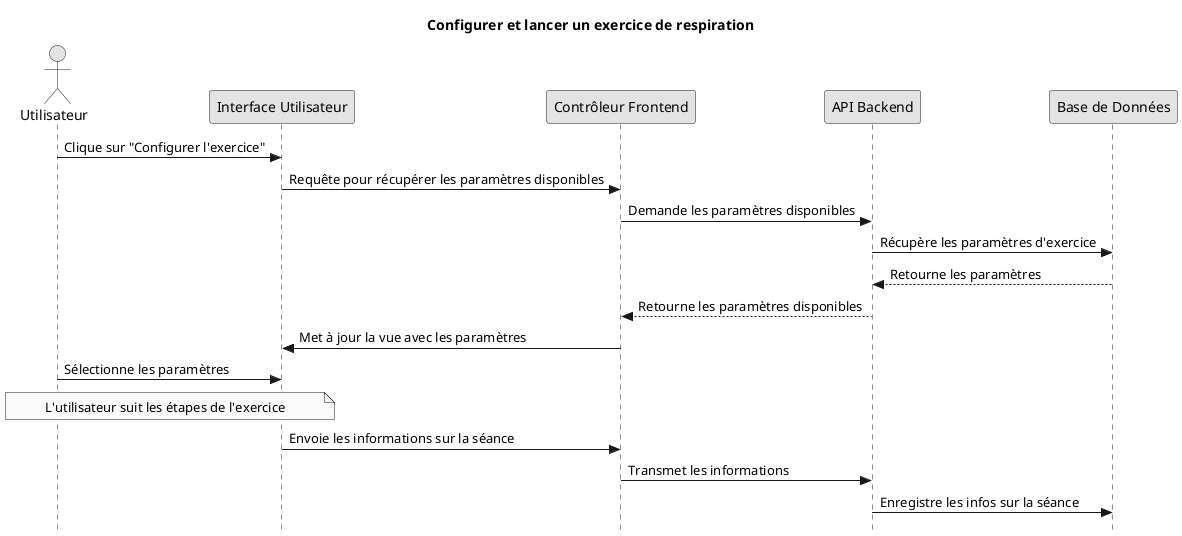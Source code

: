@startuml

skinparam style strictuml
skinparam monochrome true
title
    Configurer et lancer un exercice de respiration
end title
actor Utilisateur
participant "Interface Utilisateur" as UI
participant "Contrôleur Frontend" as C
participant "API Backend" as API
participant "Base de Données" as DB

Utilisateur -> UI : Clique sur "Configurer l'exercice"
UI -> C : Requête pour récupérer les paramètres disponibles
C -> API : Demande les paramètres disponibles
API -> DB : Récupère les paramètres d'exercice
DB --> API : Retourne les paramètres
API --> C : Retourne les paramètres disponibles
C -> UI : Met à jour la vue avec les paramètres
Utilisateur -> UI : Sélectionne les paramètres

note over Utilisateur, UI : L'utilisateur suit les étapes de l'exercice

UI -> C : Envoie les informations sur la séance
C -> API : Transmet les informations
API -> DB : Enregistre les infos sur la séance
@enduml
